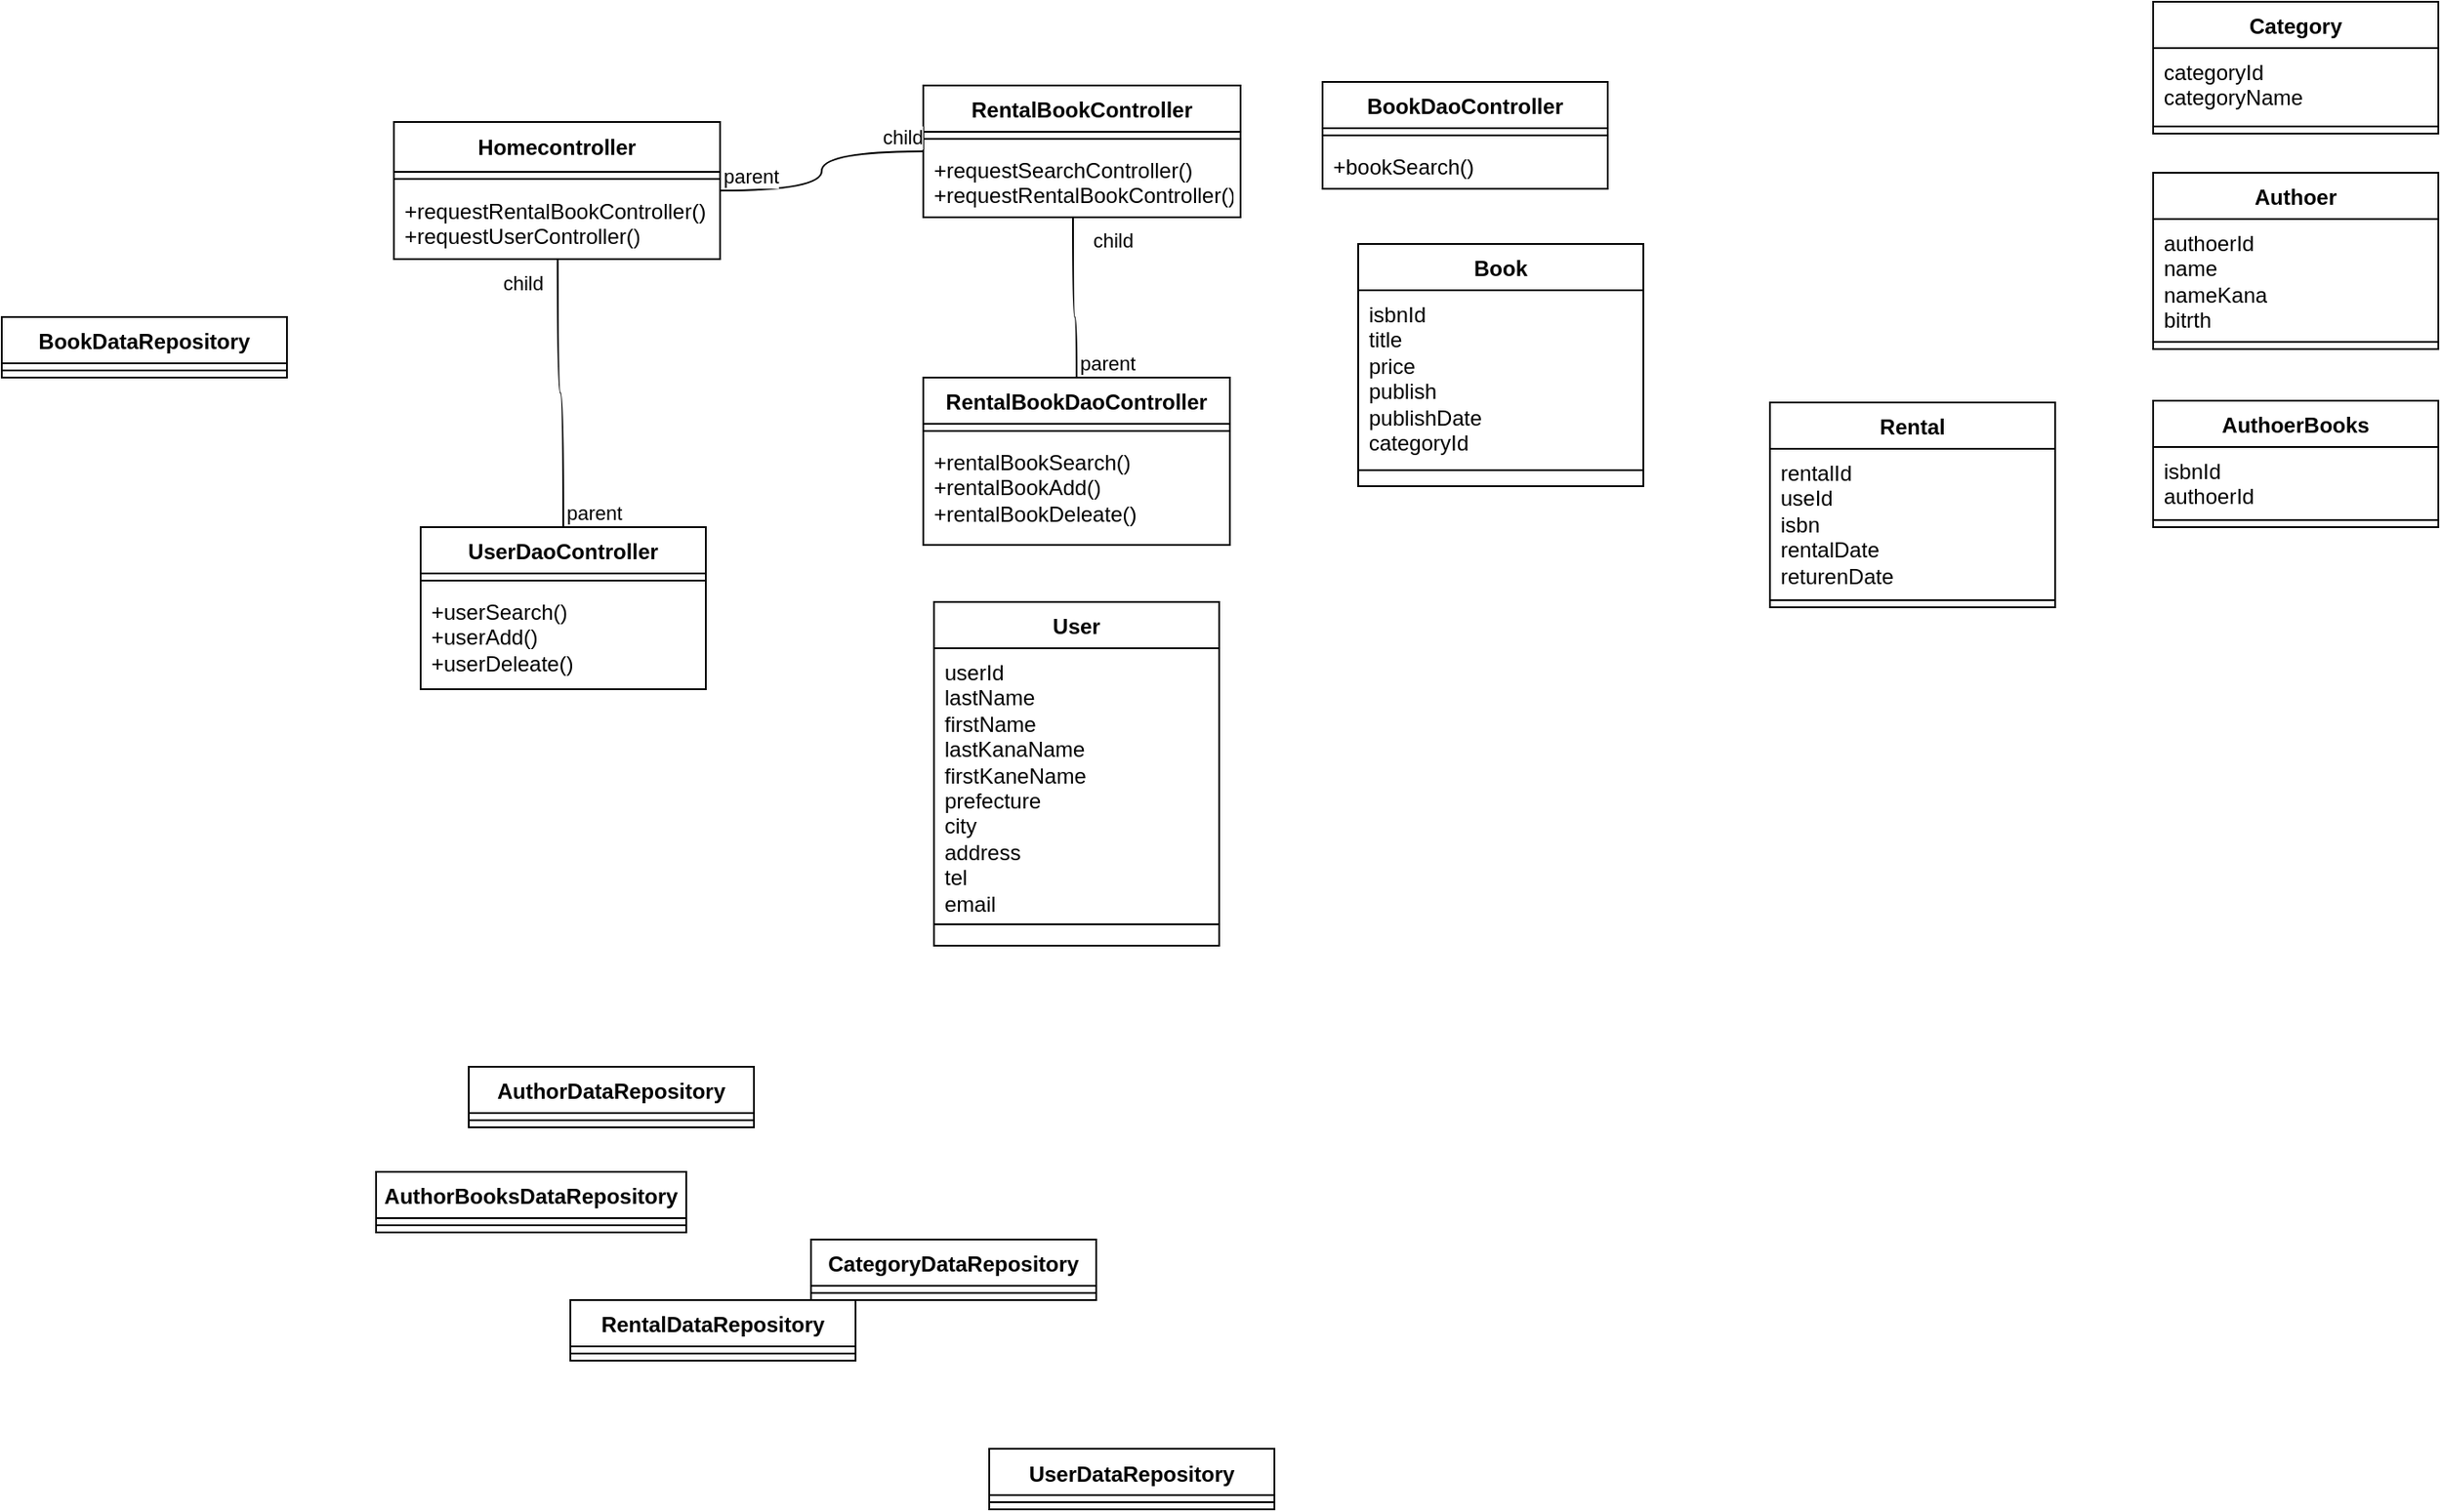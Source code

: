 <mxfile version="24.7.6">
  <diagram name="ページ1" id="Mv5UjbhbtL9vdkmPpJsh">
    <mxGraphModel dx="1842" dy="2217" grid="0" gridSize="10" guides="1" tooltips="1" connect="1" arrows="1" fold="1" page="0" pageScale="1" pageWidth="827" pageHeight="1169" math="0" shadow="0">
      <root>
        <mxCell id="0" />
        <mxCell id="1" parent="0" />
        <mxCell id="-EDbi983JJGPBFdgl0mE-33" value="User" style="swimlane;fontStyle=1;align=center;verticalAlign=top;childLayout=stackLayout;horizontal=1;startSize=26;horizontalStack=0;resizeParent=1;resizeParentMax=0;resizeLast=0;collapsible=1;marginBottom=0;whiteSpace=wrap;html=1;" vertex="1" parent="1">
          <mxGeometry x="-58" y="-1116" width="160" height="193" as="geometry" />
        </mxCell>
        <mxCell id="-EDbi983JJGPBFdgl0mE-34" value="&lt;div&gt;userId&lt;/div&gt;&lt;div&gt;lastName&lt;/div&gt;&lt;div&gt;firstName&lt;/div&gt;&lt;div&gt;lastKanaName&lt;/div&gt;&lt;div&gt;firstKaneName&lt;/div&gt;&lt;div&gt;prefecture&lt;/div&gt;&lt;div&gt;city&lt;/div&gt;&lt;div&gt;address&lt;/div&gt;&lt;div&gt;tel&lt;/div&gt;&lt;div&gt;email&lt;/div&gt;" style="text;strokeColor=none;fillColor=none;align=left;verticalAlign=top;spacingLeft=4;spacingRight=4;overflow=hidden;rotatable=0;points=[[0,0.5],[1,0.5]];portConstraint=eastwest;whiteSpace=wrap;html=1;" vertex="1" parent="-EDbi983JJGPBFdgl0mE-33">
          <mxGeometry y="26" width="160" height="151" as="geometry" />
        </mxCell>
        <mxCell id="-EDbi983JJGPBFdgl0mE-35" value="" style="line;strokeWidth=1;fillColor=none;align=left;verticalAlign=middle;spacingTop=-1;spacingLeft=3;spacingRight=3;rotatable=0;labelPosition=right;points=[];portConstraint=eastwest;strokeColor=inherit;" vertex="1" parent="-EDbi983JJGPBFdgl0mE-33">
          <mxGeometry y="177" width="160" height="8" as="geometry" />
        </mxCell>
        <mxCell id="-EDbi983JJGPBFdgl0mE-36" value="&lt;div&gt;&lt;br&gt;&lt;/div&gt;" style="text;strokeColor=none;fillColor=none;align=left;verticalAlign=top;spacingLeft=4;spacingRight=4;overflow=hidden;rotatable=0;points=[[0,0.5],[1,0.5]];portConstraint=eastwest;whiteSpace=wrap;html=1;" vertex="1" parent="-EDbi983JJGPBFdgl0mE-33">
          <mxGeometry y="185" width="160" height="8" as="geometry" />
        </mxCell>
        <mxCell id="-EDbi983JJGPBFdgl0mE-38" value="Rental" style="swimlane;fontStyle=1;align=center;verticalAlign=top;childLayout=stackLayout;horizontal=1;startSize=26;horizontalStack=0;resizeParent=1;resizeParentMax=0;resizeLast=0;collapsible=1;marginBottom=0;whiteSpace=wrap;html=1;" vertex="1" parent="1">
          <mxGeometry x="411" y="-1228" width="160" height="115" as="geometry" />
        </mxCell>
        <mxCell id="-EDbi983JJGPBFdgl0mE-39" value="rentalId&lt;div&gt;useId&lt;/div&gt;&lt;div&gt;isbn&lt;/div&gt;&lt;div&gt;rentalDate&lt;/div&gt;&lt;div&gt;returenDate&lt;/div&gt;" style="text;strokeColor=none;fillColor=none;align=left;verticalAlign=top;spacingLeft=4;spacingRight=4;overflow=hidden;rotatable=0;points=[[0,0.5],[1,0.5]];portConstraint=eastwest;whiteSpace=wrap;html=1;" vertex="1" parent="-EDbi983JJGPBFdgl0mE-38">
          <mxGeometry y="26" width="160" height="81" as="geometry" />
        </mxCell>
        <mxCell id="-EDbi983JJGPBFdgl0mE-40" value="" style="line;strokeWidth=1;fillColor=none;align=left;verticalAlign=middle;spacingTop=-1;spacingLeft=3;spacingRight=3;rotatable=0;labelPosition=right;points=[];portConstraint=eastwest;strokeColor=inherit;" vertex="1" parent="-EDbi983JJGPBFdgl0mE-38">
          <mxGeometry y="107" width="160" height="8" as="geometry" />
        </mxCell>
        <mxCell id="-EDbi983JJGPBFdgl0mE-42" value="Book" style="swimlane;fontStyle=1;align=center;verticalAlign=top;childLayout=stackLayout;horizontal=1;startSize=26;horizontalStack=0;resizeParent=1;resizeParentMax=0;resizeLast=0;collapsible=1;marginBottom=0;whiteSpace=wrap;html=1;" vertex="1" parent="1">
          <mxGeometry x="180" y="-1317" width="160" height="136" as="geometry" />
        </mxCell>
        <mxCell id="-EDbi983JJGPBFdgl0mE-43" value="isbnId&lt;div&gt;title&lt;/div&gt;&lt;div&gt;price&lt;/div&gt;&lt;div&gt;publish&lt;/div&gt;&lt;div&gt;publishDate&lt;/div&gt;&lt;div&gt;categoryId&lt;/div&gt;" style="text;strokeColor=none;fillColor=none;align=left;verticalAlign=top;spacingLeft=4;spacingRight=4;overflow=hidden;rotatable=0;points=[[0,0.5],[1,0.5]];portConstraint=eastwest;whiteSpace=wrap;html=1;" vertex="1" parent="-EDbi983JJGPBFdgl0mE-42">
          <mxGeometry y="26" width="160" height="97" as="geometry" />
        </mxCell>
        <mxCell id="-EDbi983JJGPBFdgl0mE-44" value="" style="line;strokeWidth=1;fillColor=none;align=left;verticalAlign=middle;spacingTop=-1;spacingLeft=3;spacingRight=3;rotatable=0;labelPosition=right;points=[];portConstraint=eastwest;strokeColor=inherit;" vertex="1" parent="-EDbi983JJGPBFdgl0mE-42">
          <mxGeometry y="123" width="160" height="8" as="geometry" />
        </mxCell>
        <mxCell id="-EDbi983JJGPBFdgl0mE-45" value="&lt;div&gt;&lt;br&gt;&lt;/div&gt;" style="text;strokeColor=none;fillColor=none;align=left;verticalAlign=top;spacingLeft=4;spacingRight=4;overflow=hidden;rotatable=0;points=[[0,0.5],[1,0.5]];portConstraint=eastwest;whiteSpace=wrap;html=1;" vertex="1" parent="-EDbi983JJGPBFdgl0mE-42">
          <mxGeometry y="131" width="160" height="5" as="geometry" />
        </mxCell>
        <mxCell id="-EDbi983JJGPBFdgl0mE-46" value="Homecontroller" style="swimlane;fontStyle=1;align=center;verticalAlign=top;childLayout=stackLayout;horizontal=1;startSize=28;horizontalStack=0;resizeParent=1;resizeParentMax=0;resizeLast=0;collapsible=1;marginBottom=0;whiteSpace=wrap;html=1;" vertex="1" parent="1">
          <mxGeometry x="-361" y="-1385.5" width="183" height="77" as="geometry" />
        </mxCell>
        <mxCell id="-EDbi983JJGPBFdgl0mE-48" value="" style="line;strokeWidth=1;fillColor=none;align=left;verticalAlign=middle;spacingTop=-1;spacingLeft=3;spacingRight=3;rotatable=0;labelPosition=right;points=[];portConstraint=eastwest;strokeColor=inherit;" vertex="1" parent="-EDbi983JJGPBFdgl0mE-46">
          <mxGeometry y="28" width="183" height="8" as="geometry" />
        </mxCell>
        <mxCell id="-EDbi983JJGPBFdgl0mE-49" value="+requestRentalBookController()&lt;div&gt;+requestUserController()&lt;/div&gt;" style="text;strokeColor=none;fillColor=none;align=left;verticalAlign=top;spacingLeft=4;spacingRight=4;overflow=hidden;rotatable=0;points=[[0,0.5],[1,0.5]];portConstraint=eastwest;whiteSpace=wrap;html=1;" vertex="1" parent="-EDbi983JJGPBFdgl0mE-46">
          <mxGeometry y="36" width="183" height="41" as="geometry" />
        </mxCell>
        <mxCell id="-EDbi983JJGPBFdgl0mE-50" value="RentalBookController" style="swimlane;fontStyle=1;align=center;verticalAlign=top;childLayout=stackLayout;horizontal=1;startSize=26;horizontalStack=0;resizeParent=1;resizeParentMax=0;resizeLast=0;collapsible=1;marginBottom=0;whiteSpace=wrap;html=1;" vertex="1" parent="1">
          <mxGeometry x="-64" y="-1406" width="178" height="74" as="geometry" />
        </mxCell>
        <mxCell id="-EDbi983JJGPBFdgl0mE-52" value="" style="line;strokeWidth=1;fillColor=none;align=left;verticalAlign=middle;spacingTop=-1;spacingLeft=3;spacingRight=3;rotatable=0;labelPosition=right;points=[];portConstraint=eastwest;strokeColor=inherit;" vertex="1" parent="-EDbi983JJGPBFdgl0mE-50">
          <mxGeometry y="26" width="178" height="8" as="geometry" />
        </mxCell>
        <mxCell id="-EDbi983JJGPBFdgl0mE-53" value="+requestSearchController()&lt;div&gt;+requestRentalBookController()&lt;/div&gt;" style="text;strokeColor=none;fillColor=none;align=left;verticalAlign=top;spacingLeft=4;spacingRight=4;overflow=hidden;rotatable=0;points=[[0,0.5],[1,0.5]];portConstraint=eastwest;whiteSpace=wrap;html=1;" vertex="1" parent="-EDbi983JJGPBFdgl0mE-50">
          <mxGeometry y="34" width="178" height="40" as="geometry" />
        </mxCell>
        <mxCell id="-EDbi983JJGPBFdgl0mE-54" value="&lt;span style=&quot;background-color: initial;&quot;&gt;RentalBookDaoController&lt;/span&gt;" style="swimlane;fontStyle=1;align=center;verticalAlign=top;childLayout=stackLayout;horizontal=1;startSize=26;horizontalStack=0;resizeParent=1;resizeParentMax=0;resizeLast=0;collapsible=1;marginBottom=0;whiteSpace=wrap;html=1;" vertex="1" parent="1">
          <mxGeometry x="-64" y="-1242" width="172" height="94" as="geometry" />
        </mxCell>
        <mxCell id="-EDbi983JJGPBFdgl0mE-56" value="" style="line;strokeWidth=1;fillColor=none;align=left;verticalAlign=middle;spacingTop=-1;spacingLeft=3;spacingRight=3;rotatable=0;labelPosition=right;points=[];portConstraint=eastwest;strokeColor=inherit;" vertex="1" parent="-EDbi983JJGPBFdgl0mE-54">
          <mxGeometry y="26" width="172" height="8" as="geometry" />
        </mxCell>
        <mxCell id="-EDbi983JJGPBFdgl0mE-57" value="+rentalBookSearch()&lt;div&gt;+rentalBookAdd()&lt;/div&gt;&lt;div&gt;+rentalBookDeleate()&lt;/div&gt;" style="text;strokeColor=none;fillColor=none;align=left;verticalAlign=top;spacingLeft=4;spacingRight=4;overflow=hidden;rotatable=0;points=[[0,0.5],[1,0.5]];portConstraint=eastwest;whiteSpace=wrap;html=1;" vertex="1" parent="-EDbi983JJGPBFdgl0mE-54">
          <mxGeometry y="34" width="172" height="60" as="geometry" />
        </mxCell>
        <mxCell id="-EDbi983JJGPBFdgl0mE-58" value="BookDaoController" style="swimlane;fontStyle=1;align=center;verticalAlign=top;childLayout=stackLayout;horizontal=1;startSize=26;horizontalStack=0;resizeParent=1;resizeParentMax=0;resizeLast=0;collapsible=1;marginBottom=0;whiteSpace=wrap;html=1;" vertex="1" parent="1">
          <mxGeometry x="160" y="-1408" width="160" height="60" as="geometry" />
        </mxCell>
        <mxCell id="-EDbi983JJGPBFdgl0mE-60" value="" style="line;strokeWidth=1;fillColor=none;align=left;verticalAlign=middle;spacingTop=-1;spacingLeft=3;spacingRight=3;rotatable=0;labelPosition=right;points=[];portConstraint=eastwest;strokeColor=inherit;" vertex="1" parent="-EDbi983JJGPBFdgl0mE-58">
          <mxGeometry y="26" width="160" height="8" as="geometry" />
        </mxCell>
        <mxCell id="-EDbi983JJGPBFdgl0mE-61" value="+bookSearch()" style="text;strokeColor=none;fillColor=none;align=left;verticalAlign=top;spacingLeft=4;spacingRight=4;overflow=hidden;rotatable=0;points=[[0,0.5],[1,0.5]];portConstraint=eastwest;whiteSpace=wrap;html=1;" vertex="1" parent="-EDbi983JJGPBFdgl0mE-58">
          <mxGeometry y="34" width="160" height="26" as="geometry" />
        </mxCell>
        <mxCell id="-EDbi983JJGPBFdgl0mE-62" value="UserDaoController" style="swimlane;fontStyle=1;align=center;verticalAlign=top;childLayout=stackLayout;horizontal=1;startSize=26;horizontalStack=0;resizeParent=1;resizeParentMax=0;resizeLast=0;collapsible=1;marginBottom=0;whiteSpace=wrap;html=1;" vertex="1" parent="1">
          <mxGeometry x="-346" y="-1158" width="160" height="91" as="geometry" />
        </mxCell>
        <mxCell id="-EDbi983JJGPBFdgl0mE-64" value="" style="line;strokeWidth=1;fillColor=none;align=left;verticalAlign=middle;spacingTop=-1;spacingLeft=3;spacingRight=3;rotatable=0;labelPosition=right;points=[];portConstraint=eastwest;strokeColor=inherit;" vertex="1" parent="-EDbi983JJGPBFdgl0mE-62">
          <mxGeometry y="26" width="160" height="8" as="geometry" />
        </mxCell>
        <mxCell id="-EDbi983JJGPBFdgl0mE-65" value="+userSearch()&lt;div&gt;+userAdd()&lt;/div&gt;&lt;div&gt;+userDeleate()&lt;/div&gt;" style="text;strokeColor=none;fillColor=none;align=left;verticalAlign=top;spacingLeft=4;spacingRight=4;overflow=hidden;rotatable=0;points=[[0,0.5],[1,0.5]];portConstraint=eastwest;whiteSpace=wrap;html=1;" vertex="1" parent="-EDbi983JJGPBFdgl0mE-62">
          <mxGeometry y="34" width="160" height="57" as="geometry" />
        </mxCell>
        <mxCell id="-EDbi983JJGPBFdgl0mE-66" value="BookDataRepository" style="swimlane;fontStyle=1;align=center;verticalAlign=top;childLayout=stackLayout;horizontal=1;startSize=26;horizontalStack=0;resizeParent=1;resizeParentMax=0;resizeLast=0;collapsible=1;marginBottom=0;whiteSpace=wrap;html=1;" vertex="1" parent="1">
          <mxGeometry x="-581" y="-1276" width="160" height="34" as="geometry" />
        </mxCell>
        <mxCell id="-EDbi983JJGPBFdgl0mE-68" value="" style="line;strokeWidth=1;fillColor=none;align=left;verticalAlign=middle;spacingTop=-1;spacingLeft=3;spacingRight=3;rotatable=0;labelPosition=right;points=[];portConstraint=eastwest;strokeColor=inherit;" vertex="1" parent="-EDbi983JJGPBFdgl0mE-66">
          <mxGeometry y="26" width="160" height="8" as="geometry" />
        </mxCell>
        <mxCell id="-EDbi983JJGPBFdgl0mE-70" value="RentalDataRepository" style="swimlane;fontStyle=1;align=center;verticalAlign=top;childLayout=stackLayout;horizontal=1;startSize=26;horizontalStack=0;resizeParent=1;resizeParentMax=0;resizeLast=0;collapsible=1;marginBottom=0;whiteSpace=wrap;html=1;" vertex="1" parent="1">
          <mxGeometry x="-262" y="-724" width="160" height="34" as="geometry" />
        </mxCell>
        <mxCell id="-EDbi983JJGPBFdgl0mE-71" value="" style="line;strokeWidth=1;fillColor=none;align=left;verticalAlign=middle;spacingTop=-1;spacingLeft=3;spacingRight=3;rotatable=0;labelPosition=right;points=[];portConstraint=eastwest;strokeColor=inherit;" vertex="1" parent="-EDbi983JJGPBFdgl0mE-70">
          <mxGeometry y="26" width="160" height="8" as="geometry" />
        </mxCell>
        <mxCell id="-EDbi983JJGPBFdgl0mE-72" value="UserDataRepository" style="swimlane;fontStyle=1;align=center;verticalAlign=top;childLayout=stackLayout;horizontal=1;startSize=26;horizontalStack=0;resizeParent=1;resizeParentMax=0;resizeLast=0;collapsible=1;marginBottom=0;whiteSpace=wrap;html=1;" vertex="1" parent="1">
          <mxGeometry x="-27" y="-640.5" width="160" height="34" as="geometry" />
        </mxCell>
        <mxCell id="-EDbi983JJGPBFdgl0mE-73" value="" style="line;strokeWidth=1;fillColor=none;align=left;verticalAlign=middle;spacingTop=-1;spacingLeft=3;spacingRight=3;rotatable=0;labelPosition=right;points=[];portConstraint=eastwest;strokeColor=inherit;" vertex="1" parent="-EDbi983JJGPBFdgl0mE-72">
          <mxGeometry y="26" width="160" height="8" as="geometry" />
        </mxCell>
        <mxCell id="-EDbi983JJGPBFdgl0mE-74" value="AuthorDataRepository" style="swimlane;fontStyle=1;align=center;verticalAlign=top;childLayout=stackLayout;horizontal=1;startSize=26;horizontalStack=0;resizeParent=1;resizeParentMax=0;resizeLast=0;collapsible=1;marginBottom=0;whiteSpace=wrap;html=1;" vertex="1" parent="1">
          <mxGeometry x="-319" y="-855" width="160" height="34" as="geometry" />
        </mxCell>
        <mxCell id="-EDbi983JJGPBFdgl0mE-75" value="" style="line;strokeWidth=1;fillColor=none;align=left;verticalAlign=middle;spacingTop=-1;spacingLeft=3;spacingRight=3;rotatable=0;labelPosition=right;points=[];portConstraint=eastwest;strokeColor=inherit;" vertex="1" parent="-EDbi983JJGPBFdgl0mE-74">
          <mxGeometry y="26" width="160" height="8" as="geometry" />
        </mxCell>
        <mxCell id="-EDbi983JJGPBFdgl0mE-76" value="CategoryDataRepository" style="swimlane;fontStyle=1;align=center;verticalAlign=top;childLayout=stackLayout;horizontal=1;startSize=26;horizontalStack=0;resizeParent=1;resizeParentMax=0;resizeLast=0;collapsible=1;marginBottom=0;whiteSpace=wrap;html=1;" vertex="1" parent="1">
          <mxGeometry x="-127" y="-758" width="160" height="34" as="geometry" />
        </mxCell>
        <mxCell id="-EDbi983JJGPBFdgl0mE-77" value="" style="line;strokeWidth=1;fillColor=none;align=left;verticalAlign=middle;spacingTop=-1;spacingLeft=3;spacingRight=3;rotatable=0;labelPosition=right;points=[];portConstraint=eastwest;strokeColor=inherit;" vertex="1" parent="-EDbi983JJGPBFdgl0mE-76">
          <mxGeometry y="26" width="160" height="8" as="geometry" />
        </mxCell>
        <mxCell id="-EDbi983JJGPBFdgl0mE-78" value="Authoer" style="swimlane;fontStyle=1;align=center;verticalAlign=top;childLayout=stackLayout;horizontal=1;startSize=26;horizontalStack=0;resizeParent=1;resizeParentMax=0;resizeLast=0;collapsible=1;marginBottom=0;whiteSpace=wrap;html=1;" vertex="1" parent="1">
          <mxGeometry x="626" y="-1357" width="160" height="99" as="geometry" />
        </mxCell>
        <mxCell id="-EDbi983JJGPBFdgl0mE-79" value="authoerId&lt;div&gt;name&lt;/div&gt;&lt;div&gt;nameKana&lt;/div&gt;&lt;div&gt;bitrth&lt;/div&gt;" style="text;strokeColor=none;fillColor=none;align=left;verticalAlign=top;spacingLeft=4;spacingRight=4;overflow=hidden;rotatable=0;points=[[0,0.5],[1,0.5]];portConstraint=eastwest;whiteSpace=wrap;html=1;" vertex="1" parent="-EDbi983JJGPBFdgl0mE-78">
          <mxGeometry y="26" width="160" height="65" as="geometry" />
        </mxCell>
        <mxCell id="-EDbi983JJGPBFdgl0mE-80" value="" style="line;strokeWidth=1;fillColor=none;align=left;verticalAlign=middle;spacingTop=-1;spacingLeft=3;spacingRight=3;rotatable=0;labelPosition=right;points=[];portConstraint=eastwest;strokeColor=inherit;" vertex="1" parent="-EDbi983JJGPBFdgl0mE-78">
          <mxGeometry y="91" width="160" height="8" as="geometry" />
        </mxCell>
        <mxCell id="-EDbi983JJGPBFdgl0mE-81" value="Category" style="swimlane;fontStyle=1;align=center;verticalAlign=top;childLayout=stackLayout;horizontal=1;startSize=26;horizontalStack=0;resizeParent=1;resizeParentMax=0;resizeLast=0;collapsible=1;marginBottom=0;whiteSpace=wrap;html=1;" vertex="1" parent="1">
          <mxGeometry x="626" y="-1453" width="160" height="74" as="geometry" />
        </mxCell>
        <mxCell id="-EDbi983JJGPBFdgl0mE-82" value="categoryId&lt;div&gt;categoryName&lt;/div&gt;" style="text;strokeColor=none;fillColor=none;align=left;verticalAlign=top;spacingLeft=4;spacingRight=4;overflow=hidden;rotatable=0;points=[[0,0.5],[1,0.5]];portConstraint=eastwest;whiteSpace=wrap;html=1;" vertex="1" parent="-EDbi983JJGPBFdgl0mE-81">
          <mxGeometry y="26" width="160" height="40" as="geometry" />
        </mxCell>
        <mxCell id="-EDbi983JJGPBFdgl0mE-83" value="" style="line;strokeWidth=1;fillColor=none;align=left;verticalAlign=middle;spacingTop=-1;spacingLeft=3;spacingRight=3;rotatable=0;labelPosition=right;points=[];portConstraint=eastwest;strokeColor=inherit;" vertex="1" parent="-EDbi983JJGPBFdgl0mE-81">
          <mxGeometry y="66" width="160" height="8" as="geometry" />
        </mxCell>
        <mxCell id="-EDbi983JJGPBFdgl0mE-85" value="AuthoerBooks" style="swimlane;fontStyle=1;align=center;verticalAlign=top;childLayout=stackLayout;horizontal=1;startSize=26;horizontalStack=0;resizeParent=1;resizeParentMax=0;resizeLast=0;collapsible=1;marginBottom=0;whiteSpace=wrap;html=1;" vertex="1" parent="1">
          <mxGeometry x="626" y="-1229" width="160" height="71" as="geometry" />
        </mxCell>
        <mxCell id="-EDbi983JJGPBFdgl0mE-86" value="&lt;div&gt;isbnId&lt;/div&gt;authoerId" style="text;strokeColor=none;fillColor=none;align=left;verticalAlign=top;spacingLeft=4;spacingRight=4;overflow=hidden;rotatable=0;points=[[0,0.5],[1,0.5]];portConstraint=eastwest;whiteSpace=wrap;html=1;" vertex="1" parent="-EDbi983JJGPBFdgl0mE-85">
          <mxGeometry y="26" width="160" height="37" as="geometry" />
        </mxCell>
        <mxCell id="-EDbi983JJGPBFdgl0mE-87" value="" style="line;strokeWidth=1;fillColor=none;align=left;verticalAlign=middle;spacingTop=-1;spacingLeft=3;spacingRight=3;rotatable=0;labelPosition=right;points=[];portConstraint=eastwest;strokeColor=inherit;" vertex="1" parent="-EDbi983JJGPBFdgl0mE-85">
          <mxGeometry y="63" width="160" height="8" as="geometry" />
        </mxCell>
        <mxCell id="-EDbi983JJGPBFdgl0mE-88" value="AuthorBooksDataRepository" style="swimlane;fontStyle=1;align=center;verticalAlign=top;childLayout=stackLayout;horizontal=1;startSize=26;horizontalStack=0;resizeParent=1;resizeParentMax=0;resizeLast=0;collapsible=1;marginBottom=0;whiteSpace=wrap;html=1;" vertex="1" parent="1">
          <mxGeometry x="-371" y="-796" width="174" height="34" as="geometry" />
        </mxCell>
        <mxCell id="-EDbi983JJGPBFdgl0mE-89" value="" style="line;strokeWidth=1;fillColor=none;align=left;verticalAlign=middle;spacingTop=-1;spacingLeft=3;spacingRight=3;rotatable=0;labelPosition=right;points=[];portConstraint=eastwest;strokeColor=inherit;" vertex="1" parent="-EDbi983JJGPBFdgl0mE-88">
          <mxGeometry y="26" width="174" height="8" as="geometry" />
        </mxCell>
        <mxCell id="-EDbi983JJGPBFdgl0mE-101" value="" style="endArrow=none;html=1;edgeStyle=orthogonalEdgeStyle;rounded=0;fontSize=12;startSize=8;endSize=8;curved=1;entryX=0.502;entryY=1.007;entryDx=0;entryDy=0;entryPerimeter=0;exitX=0.5;exitY=0;exitDx=0;exitDy=0;" edge="1" parent="1" source="-EDbi983JJGPBFdgl0mE-62" target="-EDbi983JJGPBFdgl0mE-49">
          <mxGeometry relative="1" as="geometry">
            <mxPoint x="-247" y="-1158" as="sourcePoint" />
            <mxPoint x="-87" y="-1158" as="targetPoint" />
          </mxGeometry>
        </mxCell>
        <mxCell id="-EDbi983JJGPBFdgl0mE-102" value="parent" style="edgeLabel;resizable=0;html=1;align=left;verticalAlign=bottom;" connectable="0" vertex="1" parent="-EDbi983JJGPBFdgl0mE-101">
          <mxGeometry x="-1" relative="1" as="geometry" />
        </mxCell>
        <mxCell id="-EDbi983JJGPBFdgl0mE-103" value="child" style="edgeLabel;resizable=0;html=1;align=right;verticalAlign=bottom;" connectable="0" vertex="1" parent="-EDbi983JJGPBFdgl0mE-101">
          <mxGeometry x="1" relative="1" as="geometry">
            <mxPoint x="-7" y="22" as="offset" />
          </mxGeometry>
        </mxCell>
        <mxCell id="-EDbi983JJGPBFdgl0mE-104" value="" style="endArrow=none;html=1;edgeStyle=orthogonalEdgeStyle;rounded=0;fontSize=12;startSize=8;endSize=8;curved=1;" edge="1" parent="1" source="-EDbi983JJGPBFdgl0mE-46" target="-EDbi983JJGPBFdgl0mE-50">
          <mxGeometry relative="1" as="geometry">
            <mxPoint x="-247" y="-1158" as="sourcePoint" />
            <mxPoint x="-87" y="-1158" as="targetPoint" />
          </mxGeometry>
        </mxCell>
        <mxCell id="-EDbi983JJGPBFdgl0mE-105" value="parent" style="edgeLabel;resizable=0;html=1;align=left;verticalAlign=bottom;" connectable="0" vertex="1" parent="-EDbi983JJGPBFdgl0mE-104">
          <mxGeometry x="-1" relative="1" as="geometry" />
        </mxCell>
        <mxCell id="-EDbi983JJGPBFdgl0mE-106" value="child" style="edgeLabel;resizable=0;html=1;align=right;verticalAlign=bottom;" connectable="0" vertex="1" parent="-EDbi983JJGPBFdgl0mE-104">
          <mxGeometry x="1" relative="1" as="geometry" />
        </mxCell>
        <mxCell id="-EDbi983JJGPBFdgl0mE-108" value="" style="endArrow=none;html=1;edgeStyle=orthogonalEdgeStyle;rounded=0;fontSize=12;startSize=8;endSize=8;curved=1;" edge="1" parent="1" source="-EDbi983JJGPBFdgl0mE-54" target="-EDbi983JJGPBFdgl0mE-50">
          <mxGeometry relative="1" as="geometry">
            <mxPoint x="-222" y="-1277" as="sourcePoint" />
            <mxPoint x="-108" y="-1299" as="targetPoint" />
            <Array as="points">
              <mxPoint x="22" y="-1276" />
              <mxPoint x="20" y="-1276" />
            </Array>
          </mxGeometry>
        </mxCell>
        <mxCell id="-EDbi983JJGPBFdgl0mE-109" value="parent" style="edgeLabel;resizable=0;html=1;align=left;verticalAlign=bottom;" connectable="0" vertex="1" parent="-EDbi983JJGPBFdgl0mE-108">
          <mxGeometry x="-1" relative="1" as="geometry" />
        </mxCell>
        <mxCell id="-EDbi983JJGPBFdgl0mE-110" value="child" style="edgeLabel;resizable=0;html=1;align=right;verticalAlign=bottom;" connectable="0" vertex="1" parent="-EDbi983JJGPBFdgl0mE-108">
          <mxGeometry x="1" relative="1" as="geometry">
            <mxPoint x="34" y="21" as="offset" />
          </mxGeometry>
        </mxCell>
      </root>
    </mxGraphModel>
  </diagram>
</mxfile>
